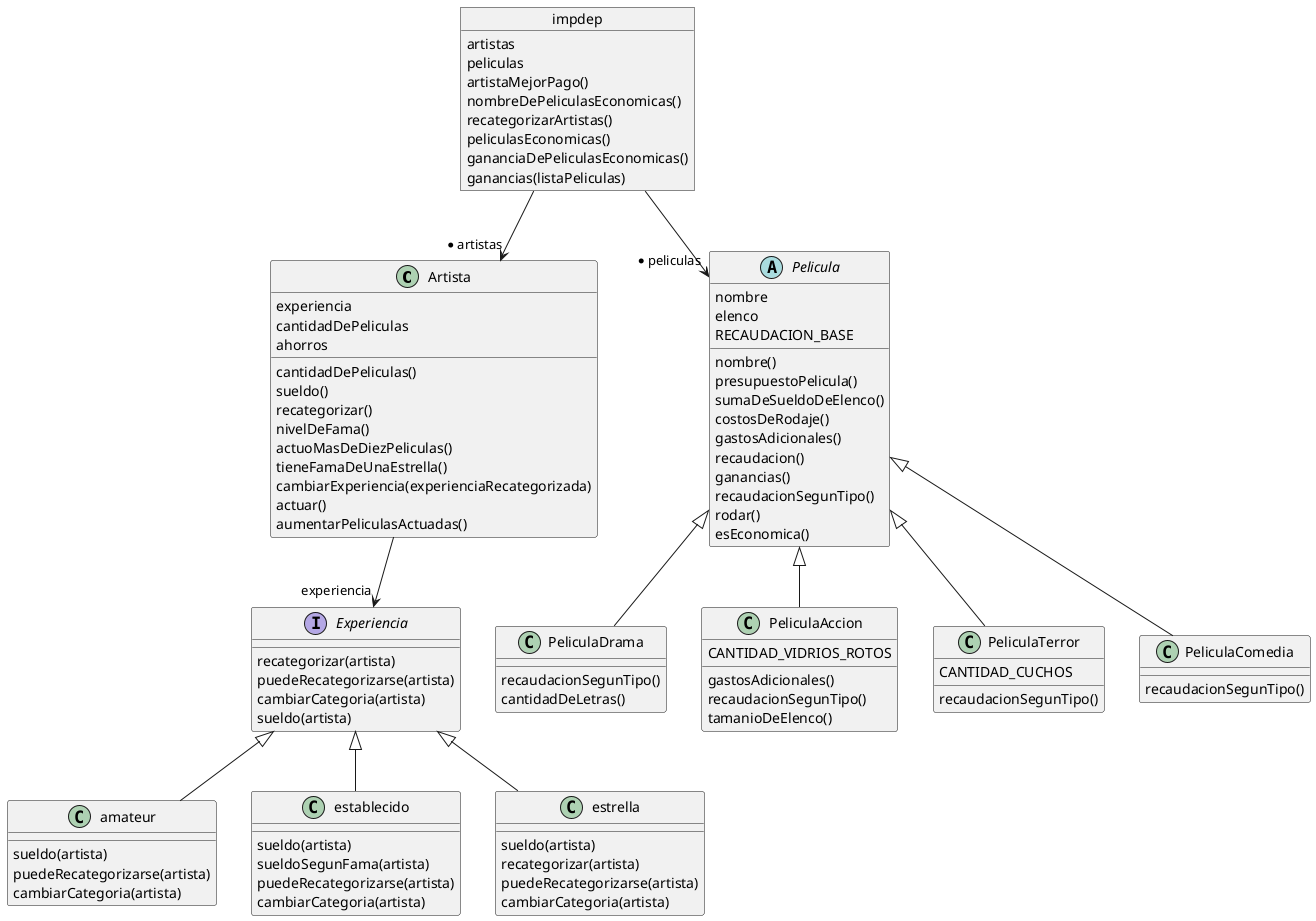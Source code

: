@startuml IMPdeP

class Artista {
    experiencia
	cantidadDePeliculas
	ahorros
	
	cantidadDePeliculas()
	sueldo()
	recategorizar()
	nivelDeFama()
	actuoMasDeDiezPeliculas()
	tieneFamaDeUnaEstrella()
	cambiarExperiencia(experienciaRecategorizada)
	actuar()
	aumentarPeliculasActuadas()
}

Artista --> "experiencia" Experiencia

abstract class Pelicula {
 	nombre
 	elenco
 	RECAUDACION_BASE  	
 	
    nombre() 
 	presupuestoPelicula()
 	sumaDeSueldoDeElenco() 
    costosDeRodaje()
 	gastosAdicionales()
 	recaudacion()
    ganancias() 	
 	recaudacionSegunTipo()
 	rodar()
 	esEconomica()
}

Pelicula <|-- PeliculaDrama
Pelicula <|-- PeliculaAccion
Pelicula <|-- PeliculaTerror
Pelicula <|-- PeliculaComedia

class PeliculaDrama {
 	recaudacionSegunTipo()
 	cantidadDeLetras()
}
 
class PeliculaAccion {
 	CANTIDAD_VIDRIOS_ROTOS
 	
 	gastosAdicionales() 
    recaudacionSegunTipo()
 	tamanioDeElenco()
}
 
class PeliculaTerror {
  	CANTIDAD_CUCHOS
  	
 	recaudacionSegunTipo()
}
 
class PeliculaComedia {
 	recaudacionSegunTipo()
}

Interface Experiencia {
 	recategorizar(artista)
 	puedeRecategorizarse(artista)
 	cambiarCategoria(artista)
 	sueldo(artista)
}

Experiencia <|-- amateur
Experiencia <|-- establecido
Experiencia <|-- estrella

object amateur {
 	sueldo(artista)
 	puedeRecategorizarse(artista)
 	cambiarCategoria(artista)
}
 
object establecido {
 	sueldo(artista)
	sueldoSegunFama(artista)
	puedeRecategorizarse(artista)
	cambiarCategoria(artista)
}
 
object estrella {
 	sueldo(artista)
 	recategorizar(artista)
 	puedeRecategorizarse(artista)
 	cambiarCategoria(artista)
}

object impdep {
	artistas
    peliculas

	artistaMejorPago()
	nombreDePeliculasEconomicas()
	recategorizarArtistas()
	peliculasEconomicas()
	gananciaDePeliculasEconomicas()
	ganancias(listaPeliculas)
}

impdep --> "* artistas" Artista
impdep --> "* peliculas" Pelicula

@enduml